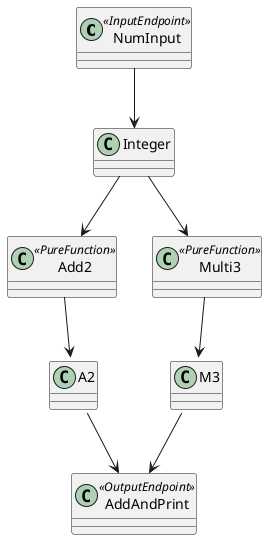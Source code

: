 
@startuml
class NumInput <<InputEndpoint>>
class Add2 <<PureFunction>>
class NumInput <<InputEndpoint>>
class Multi3 <<PureFunction>>
class Add2 <<PureFunction>>
class AddAndPrint <<OutputEndpoint>>
class Multi3 <<PureFunction>>
class AddAndPrint <<OutputEndpoint>>

NumInput --> Integer
Integer --> Add2
Integer --> Multi3
Add2 --> A2::Integer
A2::Integer --> AddAndPrint
Multi3 --> M3::Integer
M3::Integer --> AddAndPrint
@enduml
